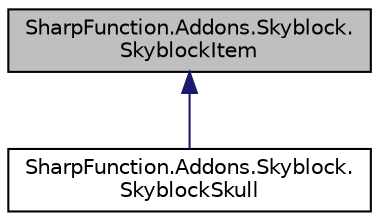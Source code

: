 digraph "SharpFunction.Addons.Skyblock.SkyblockItem"
{
 // LATEX_PDF_SIZE
  edge [fontname="Helvetica",fontsize="10",labelfontname="Helvetica",labelfontsize="10"];
  node [fontname="Helvetica",fontsize="10",shape=record];
  Node1 [label="SharpFunction.Addons.Skyblock.\lSkyblockItem",height=0.2,width=0.4,color="black", fillcolor="grey75", style="filled", fontcolor="black",tooltip="Represents 'fake' item from Hypixel Skyblock"];
  Node1 -> Node2 [dir="back",color="midnightblue",fontsize="10",style="solid",fontname="Helvetica"];
  Node2 [label="SharpFunction.Addons.Skyblock.\lSkyblockSkull",height=0.2,width=0.4,color="black", fillcolor="white", style="filled",URL="$class_sharp_function_1_1_addons_1_1_skyblock_1_1_skyblock_skull.html",tooltip="Represents skyblock-like skull item"];
}
